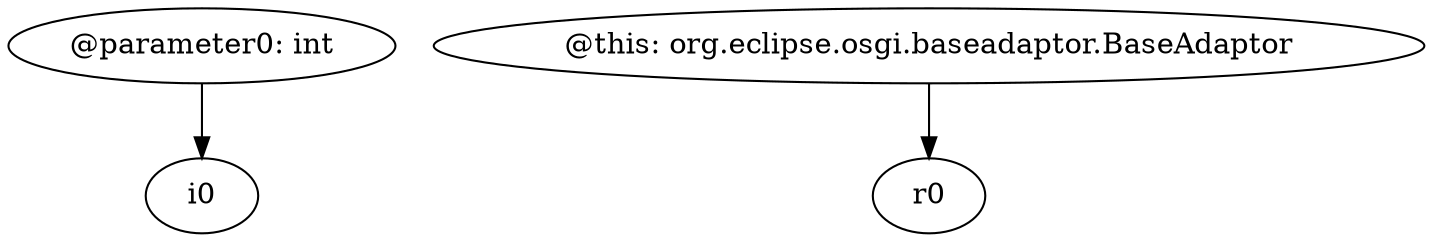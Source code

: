 digraph g {
0[label="@parameter0: int"]
1[label="i0"]
0->1[label=""]
2[label="@this: org.eclipse.osgi.baseadaptor.BaseAdaptor"]
3[label="r0"]
2->3[label=""]
}